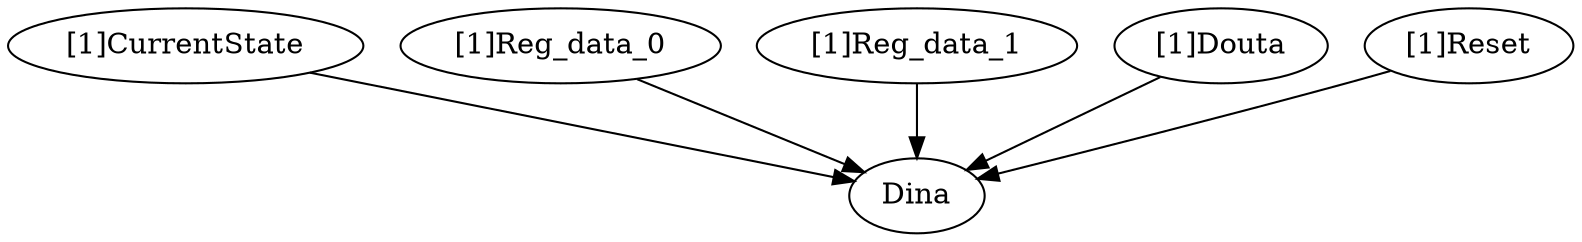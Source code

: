 strict digraph "" {
	"[1]CurrentState"	 [complexity=1,
		importance=0.245907816559,
		rank=0.245907816559];
	Dina	 [complexity=0,
		importance=0.0521173381195,
		rank=0.0];
	"[1]CurrentState" -> Dina;
	"[1]Reg_data_0"	 [complexity=3,
		importance=0.0732211540234,
		rank=0.0244070513411];
	"[1]Reg_data_0" -> Dina;
	"[1]Reg_data_1"	 [complexity=3,
		importance=0.0732211540234,
		rank=0.0244070513411];
	"[1]Reg_data_1" -> Dina;
	"[1]Douta"	 [complexity=6,
		importance=0.125338492143,
		rank=0.0208897486905];
	"[1]Douta" -> Dina;
	"[1]Reset"	 [complexity=1,
		importance=0.281690506501,
		rank=0.281690506501];
	"[1]Reset" -> Dina;
}
